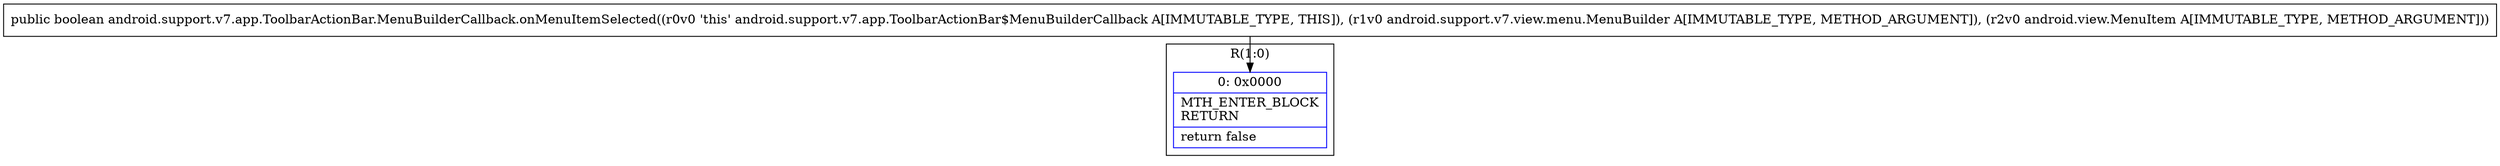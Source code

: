 digraph "CFG forandroid.support.v7.app.ToolbarActionBar.MenuBuilderCallback.onMenuItemSelected(Landroid\/support\/v7\/view\/menu\/MenuBuilder;Landroid\/view\/MenuItem;)Z" {
subgraph cluster_Region_193091884 {
label = "R(1:0)";
node [shape=record,color=blue];
Node_0 [shape=record,label="{0\:\ 0x0000|MTH_ENTER_BLOCK\lRETURN\l|return false\l}"];
}
MethodNode[shape=record,label="{public boolean android.support.v7.app.ToolbarActionBar.MenuBuilderCallback.onMenuItemSelected((r0v0 'this' android.support.v7.app.ToolbarActionBar$MenuBuilderCallback A[IMMUTABLE_TYPE, THIS]), (r1v0 android.support.v7.view.menu.MenuBuilder A[IMMUTABLE_TYPE, METHOD_ARGUMENT]), (r2v0 android.view.MenuItem A[IMMUTABLE_TYPE, METHOD_ARGUMENT])) }"];
MethodNode -> Node_0;
}

